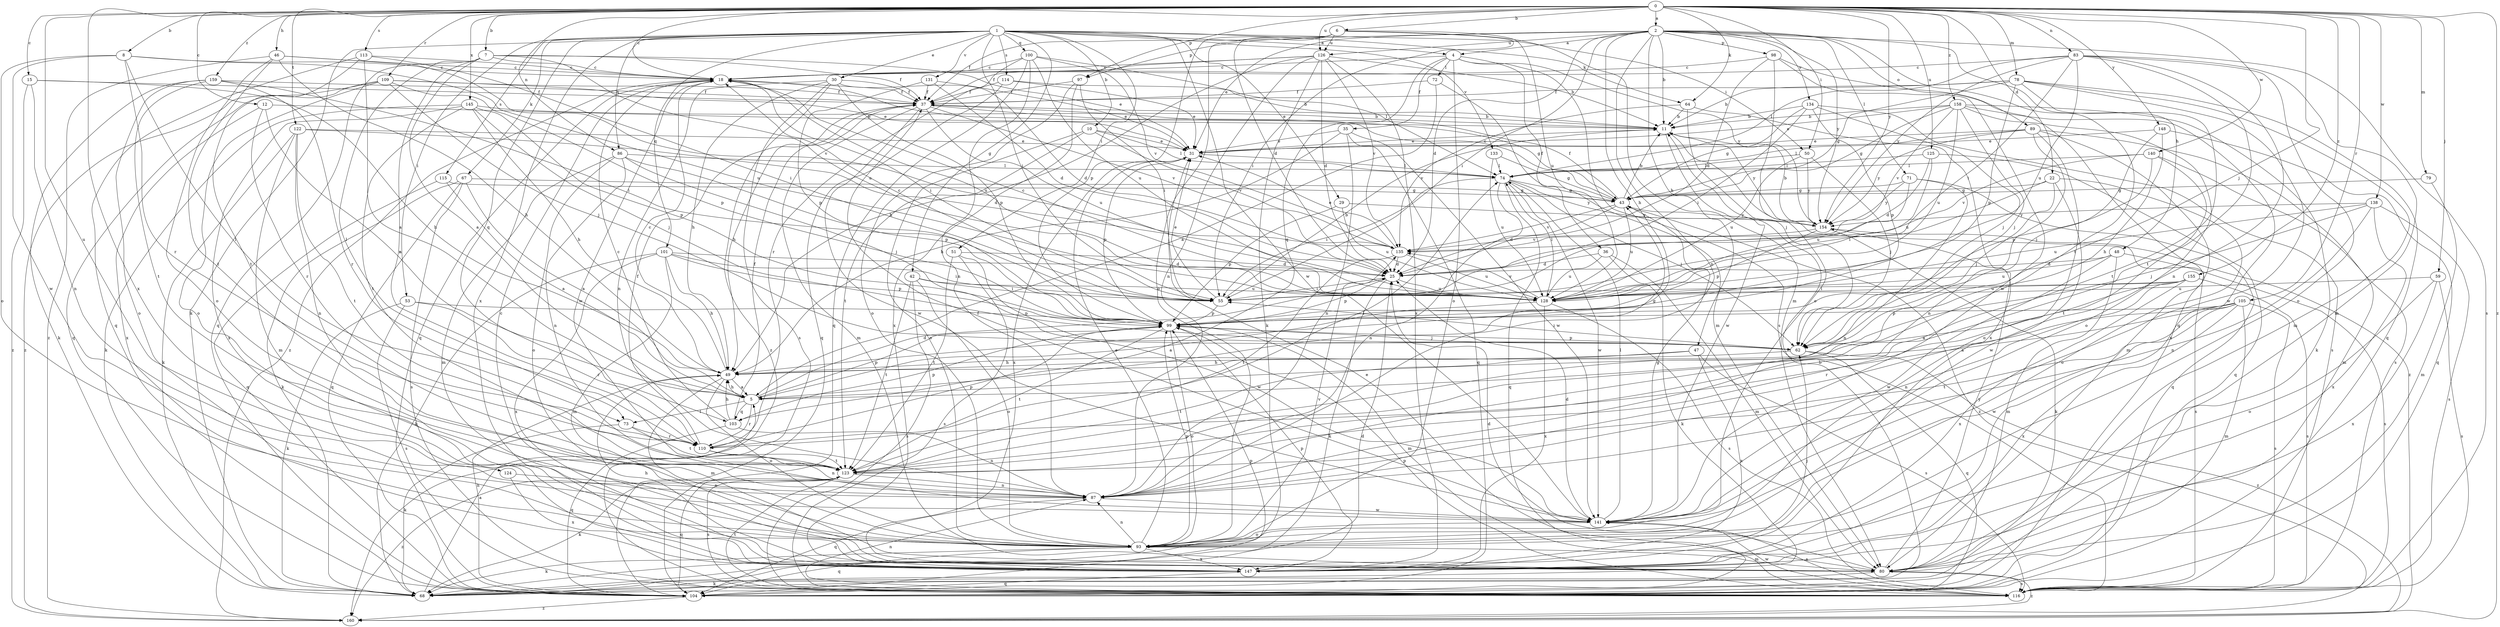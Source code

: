 strict digraph  {
0;
1;
2;
4;
5;
6;
7;
8;
10;
11;
12;
15;
18;
22;
25;
29;
30;
31;
35;
36;
37;
42;
43;
46;
47;
48;
49;
50;
51;
53;
55;
59;
62;
64;
67;
68;
71;
72;
73;
74;
78;
79;
80;
83;
86;
87;
89;
93;
97;
98;
99;
100;
101;
103;
104;
105;
109;
110;
113;
114;
115;
116;
122;
123;
124;
125;
126;
128;
131;
133;
134;
135;
138;
140;
141;
145;
147;
148;
154;
155;
158;
159;
160;
0 -> 2  [label=a];
0 -> 6  [label=b];
0 -> 7  [label=b];
0 -> 8  [label=b];
0 -> 12  [label=c];
0 -> 15  [label=c];
0 -> 18  [label=c];
0 -> 22  [label=d];
0 -> 46  [label=h];
0 -> 50  [label=i];
0 -> 59  [label=j];
0 -> 62  [label=j];
0 -> 64  [label=k];
0 -> 78  [label=m];
0 -> 79  [label=m];
0 -> 83  [label=n];
0 -> 86  [label=n];
0 -> 97  [label=p];
0 -> 105  [label=r];
0 -> 109  [label=r];
0 -> 113  [label=s];
0 -> 122  [label=t];
0 -> 124  [label=u];
0 -> 125  [label=u];
0 -> 126  [label=u];
0 -> 138  [label=w];
0 -> 140  [label=w];
0 -> 145  [label=x];
0 -> 147  [label=x];
0 -> 148  [label=y];
0 -> 154  [label=y];
0 -> 155  [label=z];
0 -> 158  [label=z];
0 -> 159  [label=z];
0 -> 160  [label=z];
1 -> 4  [label=a];
1 -> 10  [label=b];
1 -> 29  [label=e];
1 -> 30  [label=e];
1 -> 42  [label=g];
1 -> 50  [label=i];
1 -> 51  [label=i];
1 -> 53  [label=i];
1 -> 55  [label=i];
1 -> 64  [label=k];
1 -> 67  [label=k];
1 -> 68  [label=k];
1 -> 86  [label=n];
1 -> 100  [label=q];
1 -> 101  [label=q];
1 -> 103  [label=q];
1 -> 114  [label=s];
1 -> 115  [label=s];
1 -> 131  [label=v];
1 -> 133  [label=v];
1 -> 141  [label=w];
1 -> 147  [label=x];
2 -> 4  [label=a];
2 -> 11  [label=b];
2 -> 25  [label=d];
2 -> 31  [label=e];
2 -> 47  [label=h];
2 -> 48  [label=h];
2 -> 49  [label=h];
2 -> 55  [label=i];
2 -> 71  [label=l];
2 -> 87  [label=n];
2 -> 89  [label=o];
2 -> 97  [label=p];
2 -> 98  [label=p];
2 -> 116  [label=s];
2 -> 123  [label=t];
2 -> 126  [label=u];
2 -> 134  [label=v];
2 -> 154  [label=y];
4 -> 18  [label=c];
4 -> 35  [label=f];
4 -> 36  [label=f];
4 -> 72  [label=l];
4 -> 93  [label=o];
4 -> 103  [label=q];
4 -> 116  [label=s];
4 -> 154  [label=y];
5 -> 25  [label=d];
5 -> 43  [label=g];
5 -> 49  [label=h];
5 -> 73  [label=l];
5 -> 99  [label=p];
5 -> 103  [label=q];
5 -> 110  [label=r];
6 -> 25  [label=d];
6 -> 37  [label=f];
6 -> 55  [label=i];
6 -> 80  [label=m];
6 -> 93  [label=o];
6 -> 99  [label=p];
6 -> 126  [label=u];
6 -> 128  [label=u];
7 -> 5  [label=a];
7 -> 18  [label=c];
7 -> 31  [label=e];
7 -> 37  [label=f];
7 -> 73  [label=l];
7 -> 104  [label=q];
7 -> 110  [label=r];
7 -> 128  [label=u];
8 -> 18  [label=c];
8 -> 73  [label=l];
8 -> 93  [label=o];
8 -> 110  [label=r];
8 -> 128  [label=u];
8 -> 141  [label=w];
10 -> 31  [label=e];
10 -> 74  [label=l];
10 -> 93  [label=o];
10 -> 123  [label=t];
10 -> 135  [label=v];
11 -> 31  [label=e];
11 -> 141  [label=w];
11 -> 154  [label=y];
11 -> 160  [label=z];
12 -> 5  [label=a];
12 -> 11  [label=b];
12 -> 110  [label=r];
12 -> 147  [label=x];
15 -> 37  [label=f];
15 -> 49  [label=h];
15 -> 87  [label=n];
15 -> 160  [label=z];
18 -> 37  [label=f];
18 -> 55  [label=i];
18 -> 104  [label=q];
18 -> 128  [label=u];
18 -> 141  [label=w];
18 -> 160  [label=z];
22 -> 43  [label=g];
22 -> 55  [label=i];
22 -> 62  [label=j];
22 -> 93  [label=o];
22 -> 141  [label=w];
25 -> 55  [label=i];
25 -> 68  [label=k];
25 -> 99  [label=p];
25 -> 128  [label=u];
29 -> 99  [label=p];
29 -> 128  [label=u];
29 -> 154  [label=y];
30 -> 25  [label=d];
30 -> 37  [label=f];
30 -> 49  [label=h];
30 -> 87  [label=n];
30 -> 99  [label=p];
30 -> 116  [label=s];
30 -> 160  [label=z];
31 -> 74  [label=l];
31 -> 99  [label=p];
31 -> 147  [label=x];
35 -> 31  [label=e];
35 -> 49  [label=h];
35 -> 87  [label=n];
35 -> 104  [label=q];
35 -> 141  [label=w];
36 -> 25  [label=d];
36 -> 68  [label=k];
36 -> 80  [label=m];
36 -> 128  [label=u];
37 -> 11  [label=b];
37 -> 43  [label=g];
37 -> 49  [label=h];
37 -> 80  [label=m];
37 -> 128  [label=u];
37 -> 135  [label=v];
37 -> 141  [label=w];
42 -> 55  [label=i];
42 -> 93  [label=o];
42 -> 116  [label=s];
42 -> 123  [label=t];
42 -> 128  [label=u];
43 -> 11  [label=b];
43 -> 18  [label=c];
43 -> 25  [label=d];
43 -> 37  [label=f];
43 -> 128  [label=u];
43 -> 135  [label=v];
43 -> 154  [label=y];
43 -> 160  [label=z];
46 -> 18  [label=c];
46 -> 49  [label=h];
46 -> 93  [label=o];
46 -> 123  [label=t];
46 -> 135  [label=v];
46 -> 160  [label=z];
47 -> 49  [label=h];
47 -> 116  [label=s];
47 -> 123  [label=t];
47 -> 147  [label=x];
48 -> 25  [label=d];
48 -> 80  [label=m];
48 -> 116  [label=s];
48 -> 128  [label=u];
48 -> 141  [label=w];
49 -> 5  [label=a];
49 -> 18  [label=c];
49 -> 80  [label=m];
49 -> 93  [label=o];
50 -> 62  [label=j];
50 -> 74  [label=l];
50 -> 128  [label=u];
50 -> 154  [label=y];
51 -> 25  [label=d];
51 -> 116  [label=s];
51 -> 123  [label=t];
51 -> 141  [label=w];
53 -> 68  [label=k];
53 -> 99  [label=p];
53 -> 110  [label=r];
53 -> 116  [label=s];
55 -> 11  [label=b];
55 -> 18  [label=c];
55 -> 31  [label=e];
55 -> 99  [label=p];
59 -> 93  [label=o];
59 -> 116  [label=s];
59 -> 128  [label=u];
59 -> 147  [label=x];
62 -> 49  [label=h];
62 -> 55  [label=i];
62 -> 99  [label=p];
62 -> 104  [label=q];
62 -> 160  [label=z];
64 -> 11  [label=b];
64 -> 62  [label=j];
64 -> 135  [label=v];
64 -> 147  [label=x];
67 -> 5  [label=a];
67 -> 43  [label=g];
67 -> 68  [label=k];
67 -> 104  [label=q];
67 -> 116  [label=s];
68 -> 5  [label=a];
68 -> 11  [label=b];
68 -> 25  [label=d];
71 -> 43  [label=g];
71 -> 87  [label=n];
71 -> 104  [label=q];
71 -> 128  [label=u];
71 -> 154  [label=y];
72 -> 5  [label=a];
72 -> 37  [label=f];
72 -> 80  [label=m];
73 -> 68  [label=k];
73 -> 110  [label=r];
73 -> 123  [label=t];
74 -> 43  [label=g];
74 -> 55  [label=i];
74 -> 62  [label=j];
74 -> 87  [label=n];
74 -> 104  [label=q];
74 -> 141  [label=w];
74 -> 154  [label=y];
78 -> 11  [label=b];
78 -> 37  [label=f];
78 -> 43  [label=g];
78 -> 80  [label=m];
78 -> 99  [label=p];
78 -> 104  [label=q];
78 -> 123  [label=t];
78 -> 141  [label=w];
79 -> 43  [label=g];
79 -> 80  [label=m];
80 -> 25  [label=d];
80 -> 68  [label=k];
80 -> 116  [label=s];
80 -> 154  [label=y];
80 -> 160  [label=z];
83 -> 18  [label=c];
83 -> 55  [label=i];
83 -> 74  [label=l];
83 -> 80  [label=m];
83 -> 87  [label=n];
83 -> 93  [label=o];
83 -> 123  [label=t];
83 -> 128  [label=u];
83 -> 154  [label=y];
86 -> 62  [label=j];
86 -> 74  [label=l];
86 -> 80  [label=m];
86 -> 87  [label=n];
86 -> 93  [label=o];
86 -> 99  [label=p];
87 -> 104  [label=q];
87 -> 141  [label=w];
89 -> 31  [label=e];
89 -> 74  [label=l];
89 -> 80  [label=m];
89 -> 87  [label=n];
89 -> 93  [label=o];
89 -> 116  [label=s];
89 -> 154  [label=y];
93 -> 18  [label=c];
93 -> 31  [label=e];
93 -> 68  [label=k];
93 -> 80  [label=m];
93 -> 87  [label=n];
93 -> 99  [label=p];
93 -> 104  [label=q];
93 -> 135  [label=v];
93 -> 147  [label=x];
97 -> 37  [label=f];
97 -> 55  [label=i];
97 -> 93  [label=o];
97 -> 147  [label=x];
98 -> 18  [label=c];
98 -> 25  [label=d];
98 -> 93  [label=o];
98 -> 104  [label=q];
98 -> 141  [label=w];
99 -> 62  [label=j];
99 -> 80  [label=m];
99 -> 93  [label=o];
99 -> 123  [label=t];
100 -> 18  [label=c];
100 -> 74  [label=l];
100 -> 87  [label=n];
100 -> 104  [label=q];
100 -> 110  [label=r];
100 -> 128  [label=u];
100 -> 135  [label=v];
101 -> 25  [label=d];
101 -> 49  [label=h];
101 -> 55  [label=i];
101 -> 68  [label=k];
101 -> 80  [label=m];
101 -> 99  [label=p];
101 -> 147  [label=x];
103 -> 18  [label=c];
103 -> 37  [label=f];
103 -> 49  [label=h];
103 -> 87  [label=n];
103 -> 99  [label=p];
103 -> 104  [label=q];
104 -> 49  [label=h];
104 -> 99  [label=p];
104 -> 160  [label=z];
105 -> 5  [label=a];
105 -> 80  [label=m];
105 -> 99  [label=p];
105 -> 110  [label=r];
105 -> 116  [label=s];
105 -> 123  [label=t];
105 -> 141  [label=w];
105 -> 147  [label=x];
109 -> 31  [label=e];
109 -> 37  [label=f];
109 -> 62  [label=j];
109 -> 93  [label=o];
109 -> 99  [label=p];
109 -> 104  [label=q];
109 -> 160  [label=z];
110 -> 37  [label=f];
110 -> 74  [label=l];
110 -> 87  [label=n];
110 -> 99  [label=p];
110 -> 123  [label=t];
113 -> 5  [label=a];
113 -> 18  [label=c];
113 -> 55  [label=i];
113 -> 104  [label=q];
113 -> 123  [label=t];
114 -> 11  [label=b];
114 -> 31  [label=e];
114 -> 37  [label=f];
114 -> 104  [label=q];
115 -> 5  [label=a];
115 -> 43  [label=g];
115 -> 104  [label=q];
116 -> 31  [label=e];
116 -> 87  [label=n];
116 -> 99  [label=p];
116 -> 123  [label=t];
116 -> 141  [label=w];
122 -> 25  [label=d];
122 -> 31  [label=e];
122 -> 68  [label=k];
122 -> 80  [label=m];
122 -> 87  [label=n];
122 -> 123  [label=t];
123 -> 68  [label=k];
123 -> 87  [label=n];
123 -> 104  [label=q];
123 -> 116  [label=s];
123 -> 160  [label=z];
124 -> 87  [label=n];
124 -> 147  [label=x];
125 -> 25  [label=d];
125 -> 74  [label=l];
125 -> 104  [label=q];
125 -> 128  [label=u];
126 -> 11  [label=b];
126 -> 18  [label=c];
126 -> 25  [label=d];
126 -> 37  [label=f];
126 -> 49  [label=h];
126 -> 68  [label=k];
126 -> 87  [label=n];
126 -> 135  [label=v];
126 -> 147  [label=x];
128 -> 5  [label=a];
128 -> 18  [label=c];
128 -> 74  [label=l];
128 -> 116  [label=s];
128 -> 135  [label=v];
128 -> 147  [label=x];
131 -> 25  [label=d];
131 -> 31  [label=e];
131 -> 37  [label=f];
131 -> 99  [label=p];
133 -> 43  [label=g];
133 -> 74  [label=l];
133 -> 128  [label=u];
134 -> 11  [label=b];
134 -> 43  [label=g];
134 -> 55  [label=i];
134 -> 62  [label=j];
134 -> 99  [label=p];
134 -> 116  [label=s];
135 -> 25  [label=d];
135 -> 31  [label=e];
135 -> 123  [label=t];
135 -> 128  [label=u];
138 -> 62  [label=j];
138 -> 87  [label=n];
138 -> 116  [label=s];
138 -> 128  [label=u];
138 -> 147  [label=x];
138 -> 154  [label=y];
140 -> 74  [label=l];
140 -> 80  [label=m];
140 -> 99  [label=p];
140 -> 123  [label=t];
140 -> 135  [label=v];
141 -> 25  [label=d];
141 -> 37  [label=f];
141 -> 43  [label=g];
141 -> 74  [label=l];
141 -> 93  [label=o];
141 -> 116  [label=s];
145 -> 11  [label=b];
145 -> 49  [label=h];
145 -> 62  [label=j];
145 -> 68  [label=k];
145 -> 99  [label=p];
145 -> 123  [label=t];
145 -> 147  [label=x];
147 -> 49  [label=h];
147 -> 62  [label=j];
147 -> 99  [label=p];
147 -> 104  [label=q];
148 -> 31  [label=e];
148 -> 49  [label=h];
148 -> 62  [label=j];
148 -> 104  [label=q];
154 -> 11  [label=b];
154 -> 68  [label=k];
154 -> 99  [label=p];
154 -> 116  [label=s];
154 -> 135  [label=v];
155 -> 5  [label=a];
155 -> 55  [label=i];
155 -> 87  [label=n];
155 -> 116  [label=s];
155 -> 128  [label=u];
155 -> 147  [label=x];
158 -> 11  [label=b];
158 -> 31  [label=e];
158 -> 43  [label=g];
158 -> 62  [label=j];
158 -> 68  [label=k];
158 -> 93  [label=o];
158 -> 128  [label=u];
158 -> 135  [label=v];
158 -> 147  [label=x];
159 -> 37  [label=f];
159 -> 55  [label=i];
159 -> 68  [label=k];
159 -> 93  [label=o];
159 -> 110  [label=r];
159 -> 123  [label=t];
}
